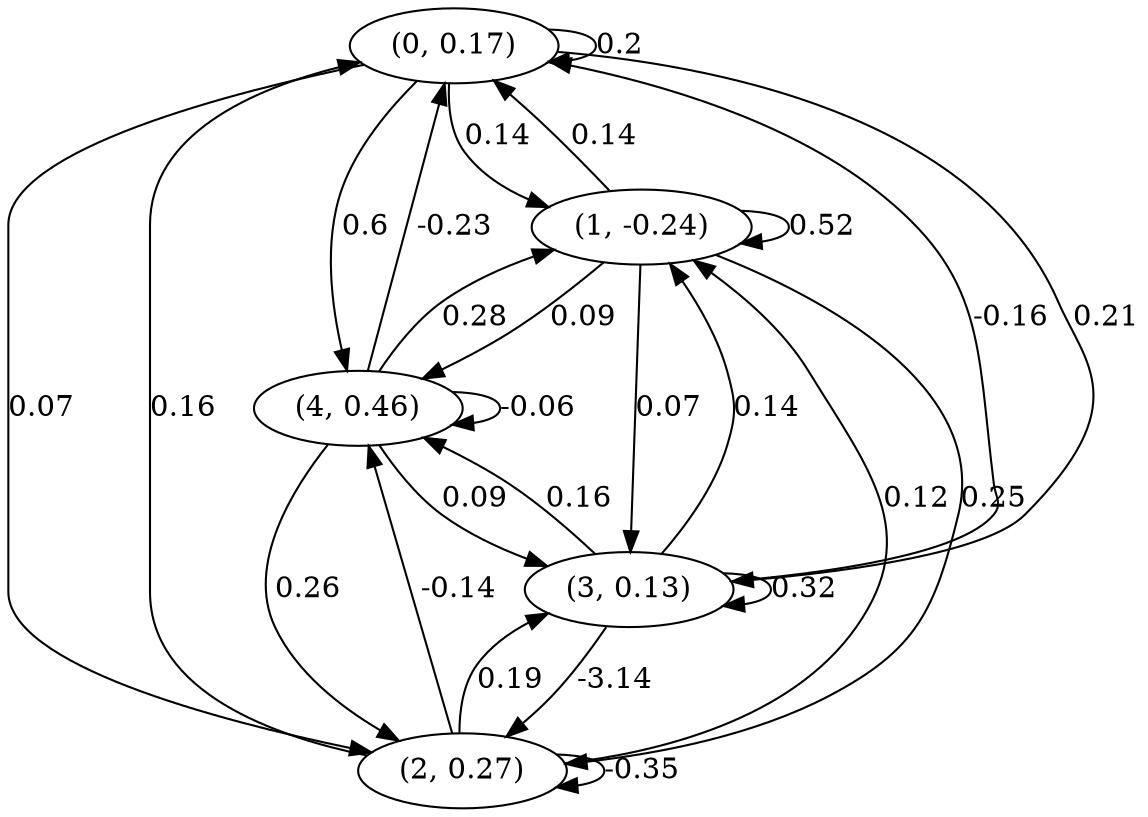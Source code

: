 digraph {
    0 [ label = "(0, 0.17)" ]
    1 [ label = "(1, -0.24)" ]
    2 [ label = "(2, 0.27)" ]
    3 [ label = "(3, 0.13)" ]
    4 [ label = "(4, 0.46)" ]
    0 -> 0 [ label = "0.2" ]
    1 -> 1 [ label = "0.52" ]
    2 -> 2 [ label = "-0.35" ]
    3 -> 3 [ label = "0.32" ]
    4 -> 4 [ label = "-0.06" ]
    1 -> 0 [ label = "0.14" ]
    2 -> 0 [ label = "0.16" ]
    3 -> 0 [ label = "-0.16" ]
    4 -> 0 [ label = "-0.23" ]
    0 -> 1 [ label = "0.14" ]
    2 -> 1 [ label = "0.12" ]
    3 -> 1 [ label = "0.14" ]
    4 -> 1 [ label = "0.28" ]
    0 -> 2 [ label = "0.07" ]
    1 -> 2 [ label = "0.25" ]
    3 -> 2 [ label = "-3.14" ]
    4 -> 2 [ label = "0.26" ]
    0 -> 3 [ label = "0.21" ]
    1 -> 3 [ label = "0.07" ]
    2 -> 3 [ label = "0.19" ]
    4 -> 3 [ label = "0.09" ]
    0 -> 4 [ label = "0.6" ]
    1 -> 4 [ label = "0.09" ]
    2 -> 4 [ label = "-0.14" ]
    3 -> 4 [ label = "0.16" ]
}

